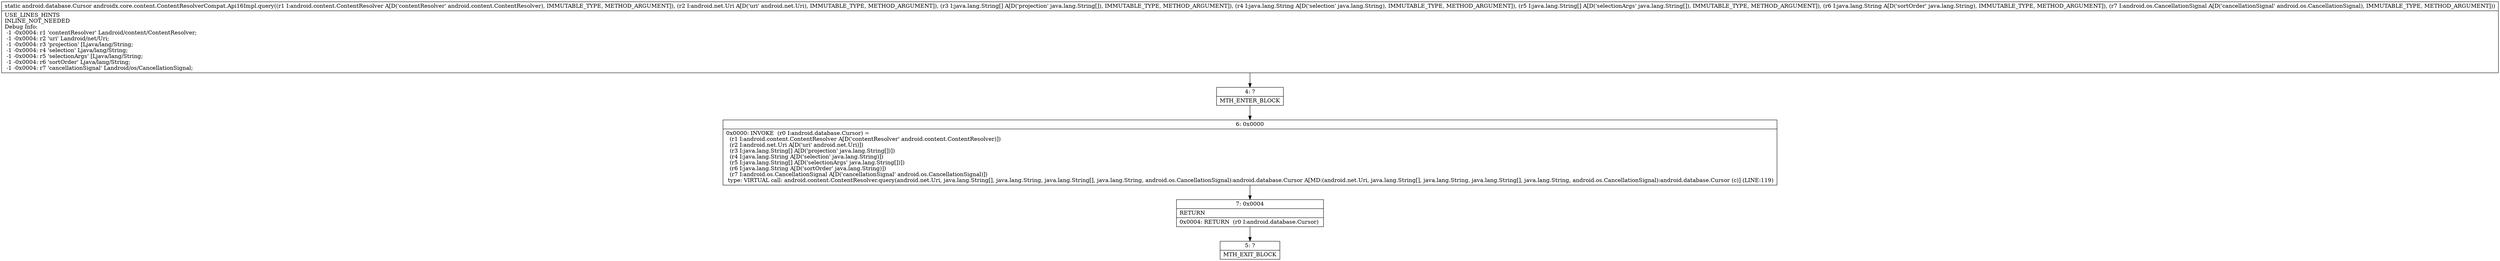 digraph "CFG forandroidx.core.content.ContentResolverCompat.Api16Impl.query(Landroid\/content\/ContentResolver;Landroid\/net\/Uri;[Ljava\/lang\/String;Ljava\/lang\/String;[Ljava\/lang\/String;Ljava\/lang\/String;Landroid\/os\/CancellationSignal;)Landroid\/database\/Cursor;" {
Node_4 [shape=record,label="{4\:\ ?|MTH_ENTER_BLOCK\l}"];
Node_6 [shape=record,label="{6\:\ 0x0000|0x0000: INVOKE  (r0 I:android.database.Cursor) = \l  (r1 I:android.content.ContentResolver A[D('contentResolver' android.content.ContentResolver)])\l  (r2 I:android.net.Uri A[D('uri' android.net.Uri)])\l  (r3 I:java.lang.String[] A[D('projection' java.lang.String[])])\l  (r4 I:java.lang.String A[D('selection' java.lang.String)])\l  (r5 I:java.lang.String[] A[D('selectionArgs' java.lang.String[])])\l  (r6 I:java.lang.String A[D('sortOrder' java.lang.String)])\l  (r7 I:android.os.CancellationSignal A[D('cancellationSignal' android.os.CancellationSignal)])\l type: VIRTUAL call: android.content.ContentResolver.query(android.net.Uri, java.lang.String[], java.lang.String, java.lang.String[], java.lang.String, android.os.CancellationSignal):android.database.Cursor A[MD:(android.net.Uri, java.lang.String[], java.lang.String, java.lang.String[], java.lang.String, android.os.CancellationSignal):android.database.Cursor (c)] (LINE:119)\l}"];
Node_7 [shape=record,label="{7\:\ 0x0004|RETURN\l|0x0004: RETURN  (r0 I:android.database.Cursor) \l}"];
Node_5 [shape=record,label="{5\:\ ?|MTH_EXIT_BLOCK\l}"];
MethodNode[shape=record,label="{static android.database.Cursor androidx.core.content.ContentResolverCompat.Api16Impl.query((r1 I:android.content.ContentResolver A[D('contentResolver' android.content.ContentResolver), IMMUTABLE_TYPE, METHOD_ARGUMENT]), (r2 I:android.net.Uri A[D('uri' android.net.Uri), IMMUTABLE_TYPE, METHOD_ARGUMENT]), (r3 I:java.lang.String[] A[D('projection' java.lang.String[]), IMMUTABLE_TYPE, METHOD_ARGUMENT]), (r4 I:java.lang.String A[D('selection' java.lang.String), IMMUTABLE_TYPE, METHOD_ARGUMENT]), (r5 I:java.lang.String[] A[D('selectionArgs' java.lang.String[]), IMMUTABLE_TYPE, METHOD_ARGUMENT]), (r6 I:java.lang.String A[D('sortOrder' java.lang.String), IMMUTABLE_TYPE, METHOD_ARGUMENT]), (r7 I:android.os.CancellationSignal A[D('cancellationSignal' android.os.CancellationSignal), IMMUTABLE_TYPE, METHOD_ARGUMENT]))  | USE_LINES_HINTS\lINLINE_NOT_NEEDED\lDebug Info:\l  \-1 \-0x0004: r1 'contentResolver' Landroid\/content\/ContentResolver;\l  \-1 \-0x0004: r2 'uri' Landroid\/net\/Uri;\l  \-1 \-0x0004: r3 'projection' [Ljava\/lang\/String;\l  \-1 \-0x0004: r4 'selection' Ljava\/lang\/String;\l  \-1 \-0x0004: r5 'selectionArgs' [Ljava\/lang\/String;\l  \-1 \-0x0004: r6 'sortOrder' Ljava\/lang\/String;\l  \-1 \-0x0004: r7 'cancellationSignal' Landroid\/os\/CancellationSignal;\l}"];
MethodNode -> Node_4;Node_4 -> Node_6;
Node_6 -> Node_7;
Node_7 -> Node_5;
}

